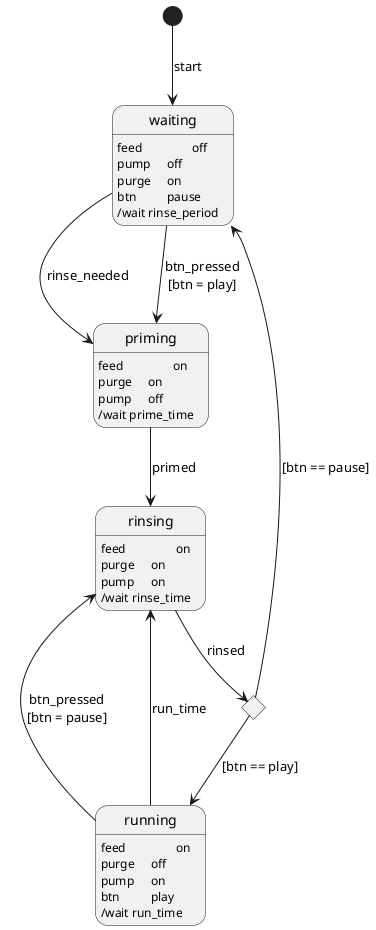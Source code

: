 @startuml water_state
hide empty description

state waiting {
  waiting: feed\t\toff
  waiting: pump\toff
  waiting: purge\ton
  waiting: btn\t\tpause
  waiting: /wait rinse_period
}

state priming {
  priming : feed\t\ton
  priming : purge\ton
  priming : pump\toff
  priming : /wait prime_time
}

state rinsing {
    rinsing: feed\t\ton
    rinsing: purge\ton 
    rinsing: pump\ton
    rinsing: /wait rinse_time
}

state running {
  running: feed\t\ton
  running: purge\toff
  running: pump\ton
  running: btn\t\tplay
  running: /wait run_time
}

state stopstart <<choice>>
[*] --> waiting : start
waiting --> priming : rinse_needed
waiting --> priming : btn_pressed\n[btn = play]
priming --> rinsing: primed
rinsing --> stopstart: rinsed
stopstart --> running : [btn == play]
running --> rinsing: btn_pressed\n[btn = pause]
stopstart--> waiting : [btn == pause]
running --> rinsing: run_time

@enduml
